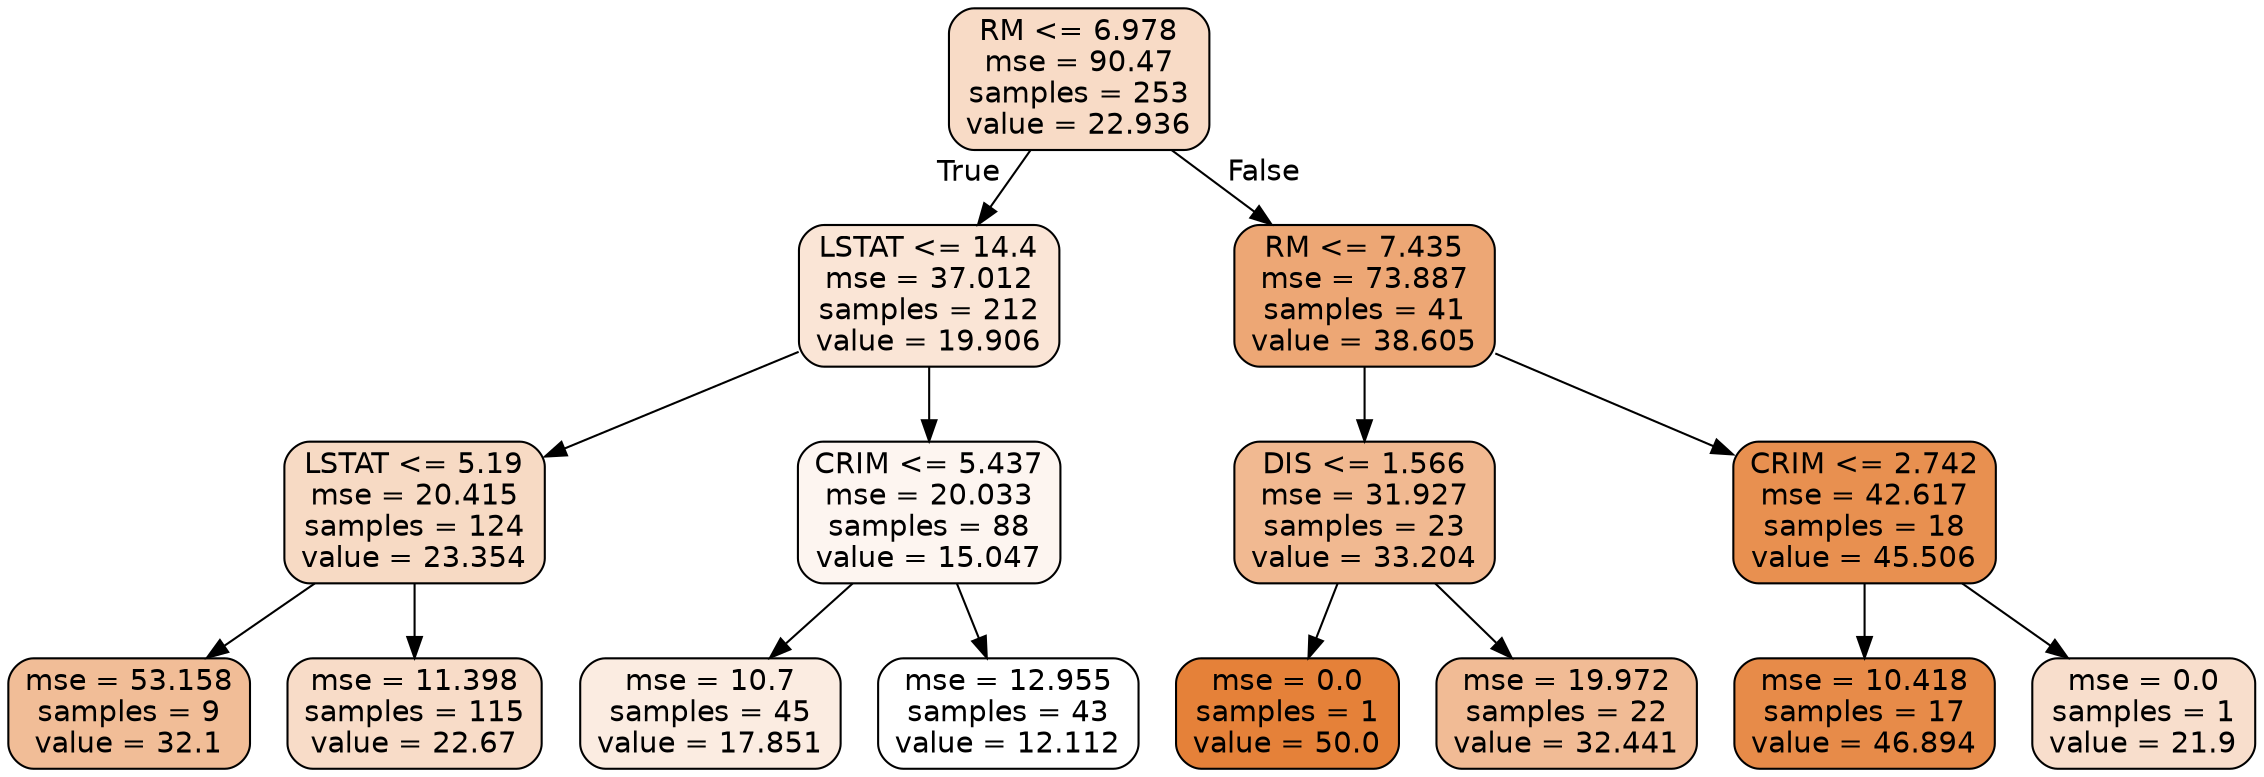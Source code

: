 digraph Tree {
node [shape=box, style="filled, rounded", color="black", fontname=helvetica] ;
edge [fontname=helvetica] ;
0 [label="RM <= 6.978\nmse = 90.47\nsamples = 253\nvalue = 22.936", fillcolor="#f8dbc6"] ;
1 [label="LSTAT <= 14.4\nmse = 37.012\nsamples = 212\nvalue = 19.906", fillcolor="#fae5d6"] ;
0 -> 1 [labeldistance=2.5, labelangle=45, headlabel="True"] ;
2 [label="LSTAT <= 5.19\nmse = 20.415\nsamples = 124\nvalue = 23.354", fillcolor="#f7dac4"] ;
1 -> 2 ;
3 [label="mse = 53.158\nsamples = 9\nvalue = 32.1", fillcolor="#f1bd97"] ;
2 -> 3 ;
4 [label="mse = 11.398\nsamples = 115\nvalue = 22.67", fillcolor="#f8dcc8"] ;
2 -> 4 ;
5 [label="CRIM <= 5.437\nmse = 20.033\nsamples = 88\nvalue = 15.047", fillcolor="#fdf5f0"] ;
1 -> 5 ;
6 [label="mse = 10.7\nsamples = 45\nvalue = 17.851", fillcolor="#fbece1"] ;
5 -> 6 ;
7 [label="mse = 12.955\nsamples = 43\nvalue = 12.112", fillcolor="#ffffff"] ;
5 -> 7 ;
8 [label="RM <= 7.435\nmse = 73.887\nsamples = 41\nvalue = 38.605", fillcolor="#eda775"] ;
0 -> 8 [labeldistance=2.5, labelangle=-45, headlabel="False"] ;
9 [label="DIS <= 1.566\nmse = 31.927\nsamples = 23\nvalue = 33.204", fillcolor="#f1b991"] ;
8 -> 9 ;
10 [label="mse = 0.0\nsamples = 1\nvalue = 50.0", fillcolor="#e58139"] ;
9 -> 10 ;
11 [label="mse = 19.972\nsamples = 22\nvalue = 32.441", fillcolor="#f1bb95"] ;
9 -> 11 ;
12 [label="CRIM <= 2.742\nmse = 42.617\nsamples = 18\nvalue = 45.506", fillcolor="#e89050"] ;
8 -> 12 ;
13 [label="mse = 10.418\nsamples = 17\nvalue = 46.894", fillcolor="#e78b49"] ;
12 -> 13 ;
14 [label="mse = 0.0\nsamples = 1\nvalue = 21.9", fillcolor="#f8decc"] ;
12 -> 14 ;
}